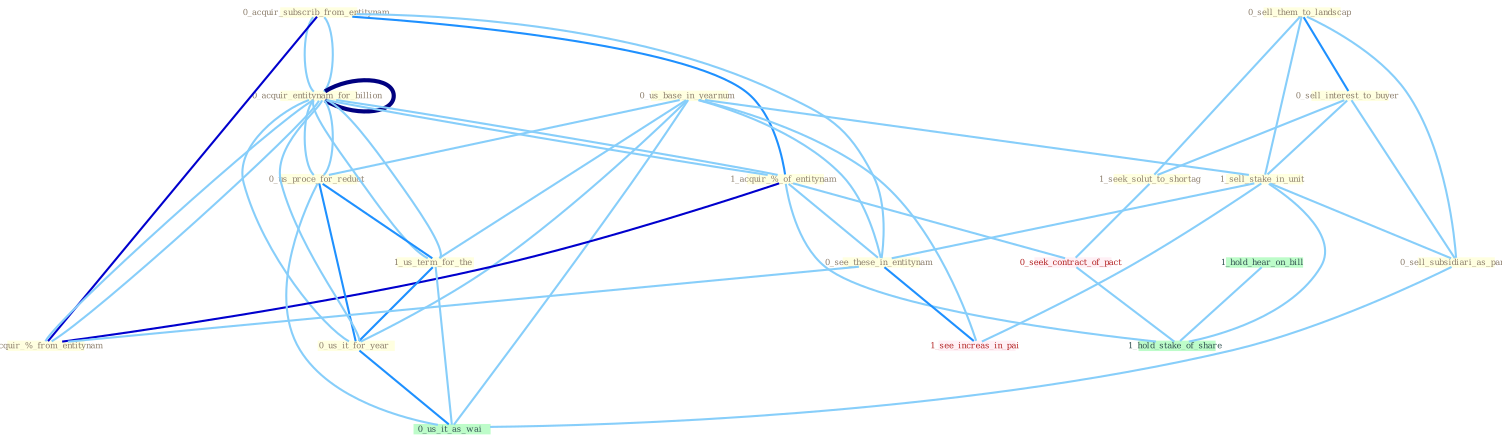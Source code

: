 Graph G{ 
    node
    [shape=polygon,style=filled,width=.5,height=.06,color="#BDFCC9",fixedsize=true,fontsize=4,
    fontcolor="#2f4f4f"];
    {node
    [color="#ffffe0", fontcolor="#8b7d6b"] "0_acquir_subscrib_from_entitynam " "0_acquir_entitynam_for_billion " "0_sell_them_to_landscap " "0_us_base_in_yearnum " "0_sell_interest_to_buyer " "1_seek_solut_to_shortag " "1_sell_stake_in_unit " "1_acquir_%_of_entitynam " "0_us_proce_for_reduct " "1_us_term_for_the " "0_sell_subsidiari_as_part " "0_see_these_in_entitynam " "0_us_it_for_year " "0_acquir_%_from_entitynam "}
{node [color="#fff0f5", fontcolor="#b22222"] "0_seek_contract_of_pact " "1_see_increas_in_pai "}
edge [color="#B0E2FF"];

	"0_acquir_subscrib_from_entitynam " -- "0_acquir_entitynam_for_billion " [w="1", color="#87cefa" ];
	"0_acquir_subscrib_from_entitynam " -- "1_acquir_%_of_entitynam " [w="2", color="#1e90ff" , len=0.8];
	"0_acquir_subscrib_from_entitynam " -- "0_see_these_in_entitynam " [w="1", color="#87cefa" ];
	"0_acquir_subscrib_from_entitynam " -- "0_acquir_%_from_entitynam " [w="3", color="#0000cd" , len=0.6];
	"0_acquir_subscrib_from_entitynam " -- "0_acquir_entitynam_for_billion " [w="1", color="#87cefa" ];
	"0_acquir_entitynam_for_billion " -- "1_acquir_%_of_entitynam " [w="1", color="#87cefa" ];
	"0_acquir_entitynam_for_billion " -- "0_us_proce_for_reduct " [w="1", color="#87cefa" ];
	"0_acquir_entitynam_for_billion " -- "1_us_term_for_the " [w="1", color="#87cefa" ];
	"0_acquir_entitynam_for_billion " -- "0_us_it_for_year " [w="1", color="#87cefa" ];
	"0_acquir_entitynam_for_billion " -- "0_acquir_%_from_entitynam " [w="1", color="#87cefa" ];
	"0_acquir_entitynam_for_billion " -- "0_acquir_entitynam_for_billion " [w="4", style=bold, color="#000080", len=0.4];
	"0_sell_them_to_landscap " -- "0_sell_interest_to_buyer " [w="2", color="#1e90ff" , len=0.8];
	"0_sell_them_to_landscap " -- "1_seek_solut_to_shortag " [w="1", color="#87cefa" ];
	"0_sell_them_to_landscap " -- "1_sell_stake_in_unit " [w="1", color="#87cefa" ];
	"0_sell_them_to_landscap " -- "0_sell_subsidiari_as_part " [w="1", color="#87cefa" ];
	"0_us_base_in_yearnum " -- "1_sell_stake_in_unit " [w="1", color="#87cefa" ];
	"0_us_base_in_yearnum " -- "0_us_proce_for_reduct " [w="1", color="#87cefa" ];
	"0_us_base_in_yearnum " -- "1_us_term_for_the " [w="1", color="#87cefa" ];
	"0_us_base_in_yearnum " -- "0_see_these_in_entitynam " [w="1", color="#87cefa" ];
	"0_us_base_in_yearnum " -- "0_us_it_for_year " [w="1", color="#87cefa" ];
	"0_us_base_in_yearnum " -- "0_us_it_as_wai " [w="1", color="#87cefa" ];
	"0_us_base_in_yearnum " -- "1_see_increas_in_pai " [w="1", color="#87cefa" ];
	"0_sell_interest_to_buyer " -- "1_seek_solut_to_shortag " [w="1", color="#87cefa" ];
	"0_sell_interest_to_buyer " -- "1_sell_stake_in_unit " [w="1", color="#87cefa" ];
	"0_sell_interest_to_buyer " -- "0_sell_subsidiari_as_part " [w="1", color="#87cefa" ];
	"1_seek_solut_to_shortag " -- "0_seek_contract_of_pact " [w="1", color="#87cefa" ];
	"1_sell_stake_in_unit " -- "0_sell_subsidiari_as_part " [w="1", color="#87cefa" ];
	"1_sell_stake_in_unit " -- "0_see_these_in_entitynam " [w="1", color="#87cefa" ];
	"1_sell_stake_in_unit " -- "1_see_increas_in_pai " [w="1", color="#87cefa" ];
	"1_sell_stake_in_unit " -- "1_hold_stake_of_share " [w="1", color="#87cefa" ];
	"1_acquir_%_of_entitynam " -- "0_see_these_in_entitynam " [w="1", color="#87cefa" ];
	"1_acquir_%_of_entitynam " -- "0_acquir_%_from_entitynam " [w="3", color="#0000cd" , len=0.6];
	"1_acquir_%_of_entitynam " -- "0_seek_contract_of_pact " [w="1", color="#87cefa" ];
	"1_acquir_%_of_entitynam " -- "0_acquir_entitynam_for_billion " [w="1", color="#87cefa" ];
	"1_acquir_%_of_entitynam " -- "1_hold_stake_of_share " [w="1", color="#87cefa" ];
	"0_us_proce_for_reduct " -- "1_us_term_for_the " [w="2", color="#1e90ff" , len=0.8];
	"0_us_proce_for_reduct " -- "0_us_it_for_year " [w="2", color="#1e90ff" , len=0.8];
	"0_us_proce_for_reduct " -- "0_us_it_as_wai " [w="1", color="#87cefa" ];
	"0_us_proce_for_reduct " -- "0_acquir_entitynam_for_billion " [w="1", color="#87cefa" ];
	"1_us_term_for_the " -- "0_us_it_for_year " [w="2", color="#1e90ff" , len=0.8];
	"1_us_term_for_the " -- "0_us_it_as_wai " [w="1", color="#87cefa" ];
	"1_us_term_for_the " -- "0_acquir_entitynam_for_billion " [w="1", color="#87cefa" ];
	"0_sell_subsidiari_as_part " -- "0_us_it_as_wai " [w="1", color="#87cefa" ];
	"0_see_these_in_entitynam " -- "0_acquir_%_from_entitynam " [w="1", color="#87cefa" ];
	"0_see_these_in_entitynam " -- "1_see_increas_in_pai " [w="2", color="#1e90ff" , len=0.8];
	"0_us_it_for_year " -- "0_us_it_as_wai " [w="2", color="#1e90ff" , len=0.8];
	"0_us_it_for_year " -- "0_acquir_entitynam_for_billion " [w="1", color="#87cefa" ];
	"0_acquir_%_from_entitynam " -- "0_acquir_entitynam_for_billion " [w="1", color="#87cefa" ];
	"0_seek_contract_of_pact " -- "1_hold_stake_of_share " [w="1", color="#87cefa" ];
	"1_hold_hear_on_bill " -- "1_hold_stake_of_share " [w="1", color="#87cefa" ];
}
